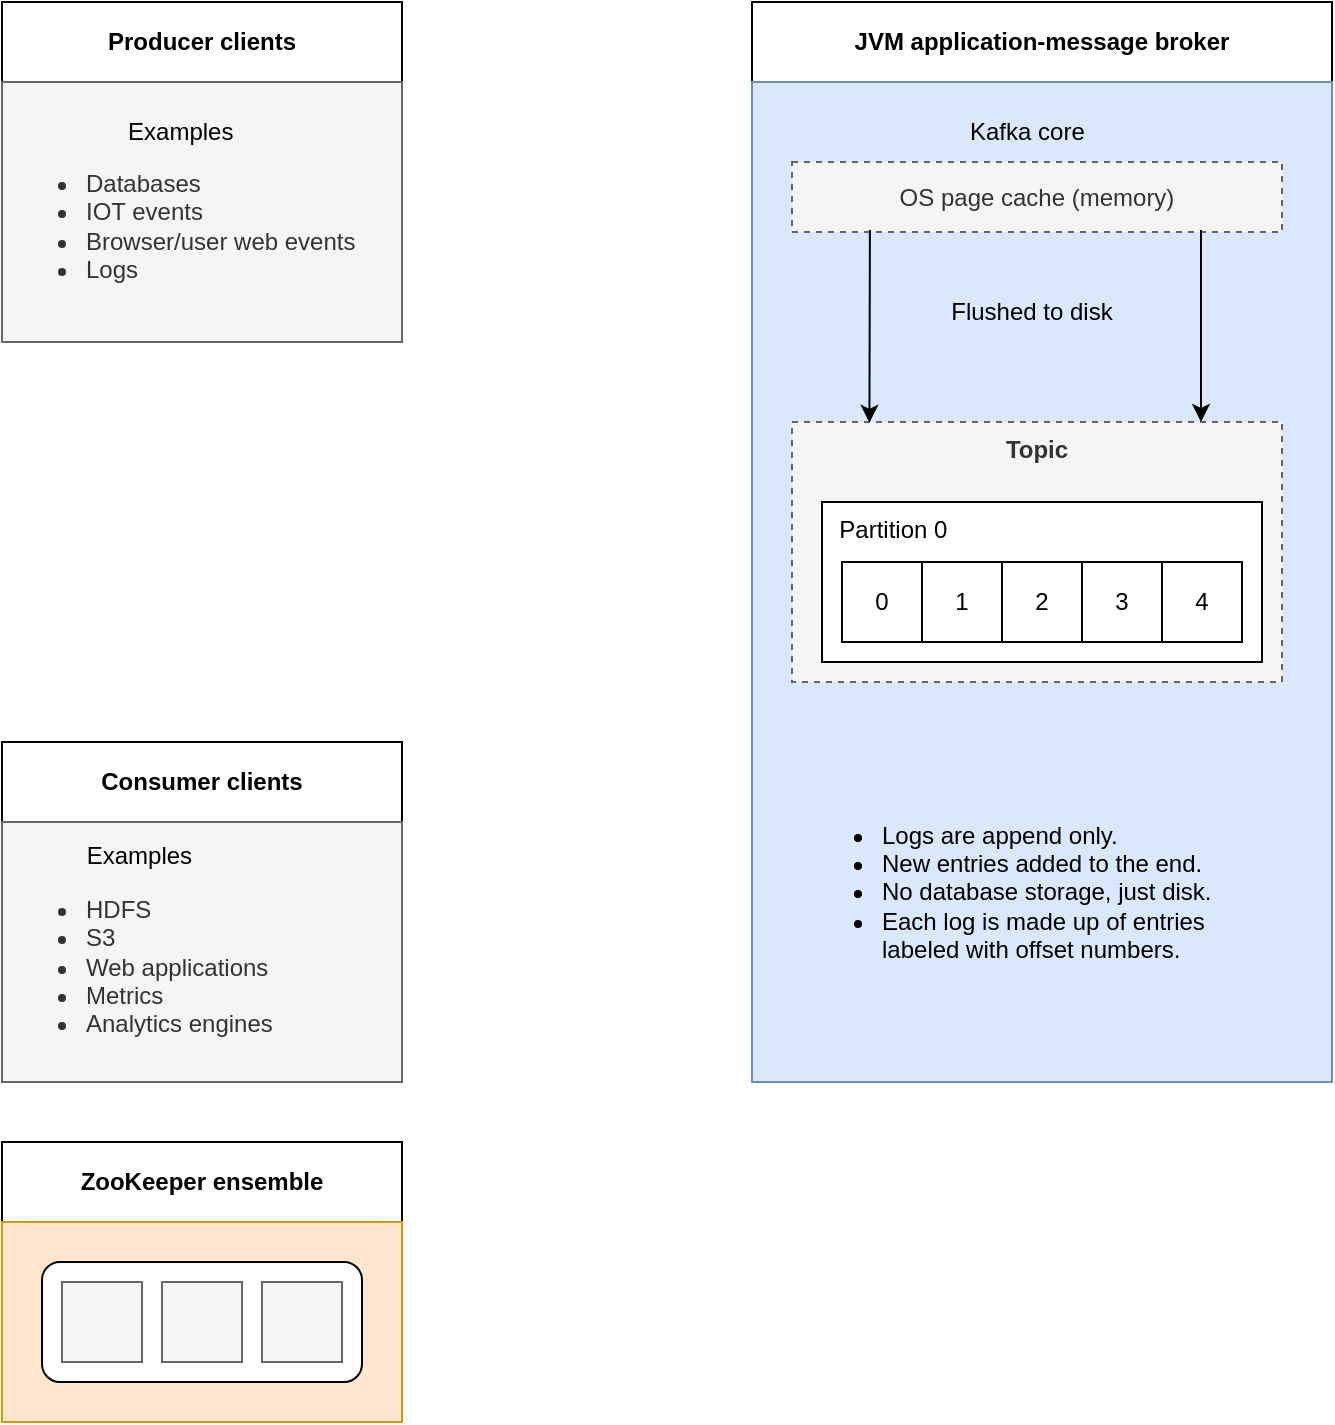 <mxfile version="28.0.9">
  <diagram name="Page-1" id="yuIEvWpiwup4PqhLBos1">
    <mxGraphModel dx="1489" dy="764" grid="1" gridSize="10" guides="1" tooltips="1" connect="1" arrows="1" fold="1" page="1" pageScale="1" pageWidth="827" pageHeight="1169" math="0" shadow="0">
      <root>
        <mxCell id="0" />
        <mxCell id="1" parent="0" />
        <mxCell id="Y-7_a_N39NegjNK6St8f-7" value="Producer clients" style="rounded=0;whiteSpace=wrap;html=1;fontStyle=1" vertex="1" parent="1">
          <mxGeometry x="100" y="100" width="200" height="40" as="geometry" />
        </mxCell>
        <mxCell id="Y-7_a_N39NegjNK6St8f-8" value="&lt;div style=&quot;text-align: center;&quot;&gt;&lt;span style=&quot;background-color: transparent; color: light-dark(rgb(0, 0, 0), rgb(255, 255, 255));&quot;&gt;Examples&lt;/span&gt;&lt;/div&gt;&lt;div&gt;&lt;ul&gt;&lt;li&gt;Databases&lt;/li&gt;&lt;li&gt;IOT events&lt;/li&gt;&lt;li&gt;Browser/user web events&lt;/li&gt;&lt;li&gt;Logs&lt;/li&gt;&lt;/ul&gt;&lt;/div&gt;" style="rounded=0;whiteSpace=wrap;html=1;align=left;fillColor=#f5f5f5;fontColor=#333333;strokeColor=#666666;" vertex="1" parent="1">
          <mxGeometry x="100" y="140" width="200" height="130" as="geometry" />
        </mxCell>
        <mxCell id="Y-7_a_N39NegjNK6St8f-9" value="Consumer clients" style="rounded=0;whiteSpace=wrap;html=1;fontStyle=1" vertex="1" parent="1">
          <mxGeometry x="100" y="470" width="200" height="40" as="geometry" />
        </mxCell>
        <mxCell id="Y-7_a_N39NegjNK6St8f-10" value="&lt;div style=&quot;text-align: center;&quot;&gt;&lt;span style=&quot;background-color: transparent; color: light-dark(rgb(0, 0, 0), rgb(255, 255, 255));&quot;&gt;Examples&lt;/span&gt;&lt;/div&gt;&lt;div&gt;&lt;ul&gt;&lt;li&gt;HDFS&lt;/li&gt;&lt;li&gt;S3&lt;/li&gt;&lt;li&gt;Web applications&lt;/li&gt;&lt;li&gt;Metrics&lt;/li&gt;&lt;li&gt;Analytics engines&lt;/li&gt;&lt;/ul&gt;&lt;/div&gt;" style="rounded=0;whiteSpace=wrap;html=1;align=left;fillColor=#f5f5f5;fontColor=#333333;strokeColor=#666666;" vertex="1" parent="1">
          <mxGeometry x="100" y="510" width="200" height="130" as="geometry" />
        </mxCell>
        <mxCell id="Y-7_a_N39NegjNK6St8f-11" value="ZooKeeper ensemble" style="rounded=0;whiteSpace=wrap;html=1;fontStyle=1" vertex="1" parent="1">
          <mxGeometry x="100" y="670" width="200" height="40" as="geometry" />
        </mxCell>
        <mxCell id="Y-7_a_N39NegjNK6St8f-12" value="" style="rounded=0;whiteSpace=wrap;html=1;fillColor=#ffe6cc;strokeColor=#d79b00;" vertex="1" parent="1">
          <mxGeometry x="100" y="710" width="200" height="100" as="geometry" />
        </mxCell>
        <mxCell id="Y-7_a_N39NegjNK6St8f-18" value="" style="group" vertex="1" connectable="0" parent="1">
          <mxGeometry x="120" y="730" width="160" height="60" as="geometry" />
        </mxCell>
        <mxCell id="Y-7_a_N39NegjNK6St8f-13" value="" style="rounded=1;whiteSpace=wrap;html=1;" vertex="1" parent="Y-7_a_N39NegjNK6St8f-18">
          <mxGeometry width="160" height="60" as="geometry" />
        </mxCell>
        <mxCell id="Y-7_a_N39NegjNK6St8f-14" value="" style="whiteSpace=wrap;html=1;aspect=fixed;fillColor=#f5f5f5;fontColor=#333333;strokeColor=#666666;" vertex="1" parent="Y-7_a_N39NegjNK6St8f-18">
          <mxGeometry x="10" y="10" width="40" height="40" as="geometry" />
        </mxCell>
        <mxCell id="Y-7_a_N39NegjNK6St8f-15" value="" style="whiteSpace=wrap;html=1;aspect=fixed;fillColor=#f5f5f5;fontColor=#333333;strokeColor=#666666;" vertex="1" parent="Y-7_a_N39NegjNK6St8f-18">
          <mxGeometry x="60" y="10" width="40" height="40" as="geometry" />
        </mxCell>
        <mxCell id="Y-7_a_N39NegjNK6St8f-16" value="" style="whiteSpace=wrap;html=1;aspect=fixed;fillColor=#f5f5f5;fontColor=#333333;strokeColor=#666666;" vertex="1" parent="Y-7_a_N39NegjNK6St8f-18">
          <mxGeometry x="110" y="10" width="40" height="40" as="geometry" />
        </mxCell>
        <mxCell id="Y-7_a_N39NegjNK6St8f-19" value="&lt;b&gt;JVM application-message broker&lt;/b&gt;" style="rounded=0;whiteSpace=wrap;html=1;" vertex="1" parent="1">
          <mxGeometry x="475" y="100" width="290" height="40" as="geometry" />
        </mxCell>
        <mxCell id="Y-7_a_N39NegjNK6St8f-20" value="" style="rounded=0;whiteSpace=wrap;html=1;fillColor=#dae8fc;strokeColor=#6c8ebf;" vertex="1" parent="1">
          <mxGeometry x="475" y="140" width="290" height="500" as="geometry" />
        </mxCell>
        <mxCell id="Y-7_a_N39NegjNK6St8f-21" value="OS page cache (memory)" style="rounded=0;whiteSpace=wrap;html=1;dashed=1;fillColor=#f5f5f5;fontColor=#333333;strokeColor=#666666;" vertex="1" parent="1">
          <mxGeometry x="495" y="180" width="245" height="35" as="geometry" />
        </mxCell>
        <mxCell id="Y-7_a_N39NegjNK6St8f-22" value="Kafka core" style="text;strokeColor=none;fillColor=none;align=left;verticalAlign=middle;spacingLeft=4;spacingRight=4;overflow=hidden;points=[[0,0.5],[1,0.5]];portConstraint=eastwest;rotatable=0;whiteSpace=wrap;html=1;" vertex="1" parent="1">
          <mxGeometry x="577.5" y="150" width="80" height="30" as="geometry" />
        </mxCell>
        <mxCell id="Y-7_a_N39NegjNK6St8f-23" value="&lt;b&gt;Topic&lt;/b&gt;" style="rounded=0;whiteSpace=wrap;html=1;verticalAlign=top;dashed=1;fillColor=#f5f5f5;fontColor=#333333;strokeColor=#666666;" vertex="1" parent="1">
          <mxGeometry x="495" y="310" width="245" height="130" as="geometry" />
        </mxCell>
        <mxCell id="Y-7_a_N39NegjNK6St8f-24" value="&amp;nbsp; Partition 0" style="rounded=0;whiteSpace=wrap;html=1;verticalAlign=top;align=left;" vertex="1" parent="1">
          <mxGeometry x="510" y="350" width="220" height="80" as="geometry" />
        </mxCell>
        <mxCell id="Y-7_a_N39NegjNK6St8f-25" value="0" style="whiteSpace=wrap;html=1;aspect=fixed;" vertex="1" parent="1">
          <mxGeometry x="520" y="380" width="40" height="40" as="geometry" />
        </mxCell>
        <mxCell id="Y-7_a_N39NegjNK6St8f-26" value="1" style="whiteSpace=wrap;html=1;aspect=fixed;" vertex="1" parent="1">
          <mxGeometry x="560" y="380" width="40" height="40" as="geometry" />
        </mxCell>
        <mxCell id="Y-7_a_N39NegjNK6St8f-27" value="2" style="whiteSpace=wrap;html=1;aspect=fixed;" vertex="1" parent="1">
          <mxGeometry x="600" y="380" width="40" height="40" as="geometry" />
        </mxCell>
        <mxCell id="Y-7_a_N39NegjNK6St8f-28" value="3" style="whiteSpace=wrap;html=1;aspect=fixed;" vertex="1" parent="1">
          <mxGeometry x="640" y="380" width="40" height="40" as="geometry" />
        </mxCell>
        <mxCell id="Y-7_a_N39NegjNK6St8f-29" value="4" style="whiteSpace=wrap;html=1;aspect=fixed;" vertex="1" parent="1">
          <mxGeometry x="680" y="380" width="40" height="40" as="geometry" />
        </mxCell>
        <mxCell id="Y-7_a_N39NegjNK6St8f-30" value="Flushed to disk" style="text;html=1;align=center;verticalAlign=middle;whiteSpace=wrap;rounded=0;" vertex="1" parent="1">
          <mxGeometry x="560" y="240" width="110" height="30" as="geometry" />
        </mxCell>
        <mxCell id="Y-7_a_N39NegjNK6St8f-31" value="" style="endArrow=classic;html=1;rounded=0;exitX=0.159;exitY=0.971;exitDx=0;exitDy=0;exitPerimeter=0;entryX=0.158;entryY=0.003;entryDx=0;entryDy=0;entryPerimeter=0;" edge="1" parent="1" source="Y-7_a_N39NegjNK6St8f-21" target="Y-7_a_N39NegjNK6St8f-23">
          <mxGeometry width="50" height="50" relative="1" as="geometry">
            <mxPoint x="500" y="450" as="sourcePoint" />
            <mxPoint x="550" y="400" as="targetPoint" />
          </mxGeometry>
        </mxCell>
        <mxCell id="Y-7_a_N39NegjNK6St8f-32" value="" style="endArrow=classic;html=1;rounded=0;exitX=0.159;exitY=0.971;exitDx=0;exitDy=0;exitPerimeter=0;entryX=0.158;entryY=0.003;entryDx=0;entryDy=0;entryPerimeter=0;" edge="1" parent="1">
          <mxGeometry width="50" height="50" relative="1" as="geometry">
            <mxPoint x="699.5" y="214" as="sourcePoint" />
            <mxPoint x="699.5" y="310" as="targetPoint" />
          </mxGeometry>
        </mxCell>
        <mxCell id="Y-7_a_N39NegjNK6St8f-33" value="&lt;ul&gt;&lt;li&gt;Logs are append only.&lt;/li&gt;&lt;li&gt;New entries added to the end.&lt;/li&gt;&lt;li&gt;No database storage, just disk.&lt;/li&gt;&lt;li&gt;Each log is made up of entries labeled with offset numbers.&lt;/li&gt;&lt;/ul&gt;" style="rounded=0;whiteSpace=wrap;html=1;align=left;fillColor=none;strokeColor=none;" vertex="1" parent="1">
          <mxGeometry x="497.5" y="480" width="240" height="130" as="geometry" />
        </mxCell>
      </root>
    </mxGraphModel>
  </diagram>
</mxfile>

